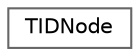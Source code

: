 digraph "Иерархия классов. Графический вид."
{
 // LATEX_PDF_SIZE
  bgcolor="transparent";
  edge [fontname=Helvetica,fontsize=10,labelfontname=Helvetica,labelfontsize=10];
  node [fontname=Helvetica,fontsize=10,shape=box,height=0.2,width=0.4];
  rankdir="LR";
  Node0 [label="TIDNode",height=0.2,width=0.4,color="grey40", fillcolor="white", style="filled",URL="$class_t_i_d_node.html",tooltip="Класс представляет собой узел в дереве TID."];
}
